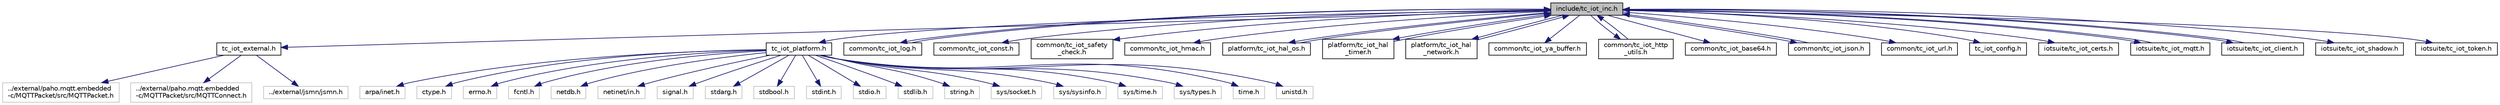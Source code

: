 digraph "include/tc_iot_inc.h"
{
  edge [fontname="Helvetica",fontsize="10",labelfontname="Helvetica",labelfontsize="10"];
  node [fontname="Helvetica",fontsize="10",shape=record];
  Node1 [label="include/tc_iot_inc.h",height=0.2,width=0.4,color="black", fillcolor="grey75", style="filled", fontcolor="black"];
  Node1 -> Node2 [color="midnightblue",fontsize="10",style="solid",fontname="Helvetica"];
  Node2 [label="tc_iot_external.h",height=0.2,width=0.4,color="black", fillcolor="white", style="filled",URL="$tc__iot__external_8h.html"];
  Node2 -> Node3 [color="midnightblue",fontsize="10",style="solid",fontname="Helvetica"];
  Node3 [label="../external/paho.mqtt.embedded\l-c/MQTTPacket/src/MQTTPacket.h",height=0.2,width=0.4,color="grey75", fillcolor="white", style="filled"];
  Node2 -> Node4 [color="midnightblue",fontsize="10",style="solid",fontname="Helvetica"];
  Node4 [label="../external/paho.mqtt.embedded\l-c/MQTTPacket/src/MQTTConnect.h",height=0.2,width=0.4,color="grey75", fillcolor="white", style="filled"];
  Node2 -> Node5 [color="midnightblue",fontsize="10",style="solid",fontname="Helvetica"];
  Node5 [label="../external/jsmn/jsmn.h",height=0.2,width=0.4,color="grey75", fillcolor="white", style="filled"];
  Node1 -> Node6 [color="midnightblue",fontsize="10",style="solid",fontname="Helvetica"];
  Node6 [label="tc_iot_platform.h",height=0.2,width=0.4,color="black", fillcolor="white", style="filled",URL="$tc__iot__platform_8h.html"];
  Node6 -> Node7 [color="midnightblue",fontsize="10",style="solid",fontname="Helvetica"];
  Node7 [label="arpa/inet.h",height=0.2,width=0.4,color="grey75", fillcolor="white", style="filled"];
  Node6 -> Node8 [color="midnightblue",fontsize="10",style="solid",fontname="Helvetica"];
  Node8 [label="ctype.h",height=0.2,width=0.4,color="grey75", fillcolor="white", style="filled"];
  Node6 -> Node9 [color="midnightblue",fontsize="10",style="solid",fontname="Helvetica"];
  Node9 [label="errno.h",height=0.2,width=0.4,color="grey75", fillcolor="white", style="filled"];
  Node6 -> Node10 [color="midnightblue",fontsize="10",style="solid",fontname="Helvetica"];
  Node10 [label="fcntl.h",height=0.2,width=0.4,color="grey75", fillcolor="white", style="filled"];
  Node6 -> Node11 [color="midnightblue",fontsize="10",style="solid",fontname="Helvetica"];
  Node11 [label="netdb.h",height=0.2,width=0.4,color="grey75", fillcolor="white", style="filled"];
  Node6 -> Node12 [color="midnightblue",fontsize="10",style="solid",fontname="Helvetica"];
  Node12 [label="netinet/in.h",height=0.2,width=0.4,color="grey75", fillcolor="white", style="filled"];
  Node6 -> Node13 [color="midnightblue",fontsize="10",style="solid",fontname="Helvetica"];
  Node13 [label="signal.h",height=0.2,width=0.4,color="grey75", fillcolor="white", style="filled"];
  Node6 -> Node14 [color="midnightblue",fontsize="10",style="solid",fontname="Helvetica"];
  Node14 [label="stdarg.h",height=0.2,width=0.4,color="grey75", fillcolor="white", style="filled"];
  Node6 -> Node15 [color="midnightblue",fontsize="10",style="solid",fontname="Helvetica"];
  Node15 [label="stdbool.h",height=0.2,width=0.4,color="grey75", fillcolor="white", style="filled"];
  Node6 -> Node16 [color="midnightblue",fontsize="10",style="solid",fontname="Helvetica"];
  Node16 [label="stdint.h",height=0.2,width=0.4,color="grey75", fillcolor="white", style="filled"];
  Node6 -> Node17 [color="midnightblue",fontsize="10",style="solid",fontname="Helvetica"];
  Node17 [label="stdio.h",height=0.2,width=0.4,color="grey75", fillcolor="white", style="filled"];
  Node6 -> Node18 [color="midnightblue",fontsize="10",style="solid",fontname="Helvetica"];
  Node18 [label="stdlib.h",height=0.2,width=0.4,color="grey75", fillcolor="white", style="filled"];
  Node6 -> Node19 [color="midnightblue",fontsize="10",style="solid",fontname="Helvetica"];
  Node19 [label="string.h",height=0.2,width=0.4,color="grey75", fillcolor="white", style="filled"];
  Node6 -> Node20 [color="midnightblue",fontsize="10",style="solid",fontname="Helvetica"];
  Node20 [label="sys/socket.h",height=0.2,width=0.4,color="grey75", fillcolor="white", style="filled"];
  Node6 -> Node21 [color="midnightblue",fontsize="10",style="solid",fontname="Helvetica"];
  Node21 [label="sys/sysinfo.h",height=0.2,width=0.4,color="grey75", fillcolor="white", style="filled"];
  Node6 -> Node22 [color="midnightblue",fontsize="10",style="solid",fontname="Helvetica"];
  Node22 [label="sys/time.h",height=0.2,width=0.4,color="grey75", fillcolor="white", style="filled"];
  Node6 -> Node23 [color="midnightblue",fontsize="10",style="solid",fontname="Helvetica"];
  Node23 [label="sys/types.h",height=0.2,width=0.4,color="grey75", fillcolor="white", style="filled"];
  Node6 -> Node24 [color="midnightblue",fontsize="10",style="solid",fontname="Helvetica"];
  Node24 [label="time.h",height=0.2,width=0.4,color="grey75", fillcolor="white", style="filled"];
  Node6 -> Node25 [color="midnightblue",fontsize="10",style="solid",fontname="Helvetica"];
  Node25 [label="unistd.h",height=0.2,width=0.4,color="grey75", fillcolor="white", style="filled"];
  Node1 -> Node26 [color="midnightblue",fontsize="10",style="solid",fontname="Helvetica"];
  Node26 [label="common/tc_iot_log.h",height=0.2,width=0.4,color="black", fillcolor="white", style="filled",URL="$tc__iot__log_8h.html"];
  Node26 -> Node1 [color="midnightblue",fontsize="10",style="solid",fontname="Helvetica"];
  Node1 -> Node27 [color="midnightblue",fontsize="10",style="solid",fontname="Helvetica"];
  Node27 [label="common/tc_iot_const.h",height=0.2,width=0.4,color="black", fillcolor="white", style="filled",URL="$tc__iot__const_8h.html"];
  Node1 -> Node28 [color="midnightblue",fontsize="10",style="solid",fontname="Helvetica"];
  Node28 [label="common/tc_iot_safety\l_check.h",height=0.2,width=0.4,color="black", fillcolor="white", style="filled",URL="$tc__iot__safety__check_8h.html"];
  Node1 -> Node29 [color="midnightblue",fontsize="10",style="solid",fontname="Helvetica"];
  Node29 [label="common/tc_iot_hmac.h",height=0.2,width=0.4,color="black", fillcolor="white", style="filled",URL="$tc__iot__hmac_8h.html"];
  Node1 -> Node30 [color="midnightblue",fontsize="10",style="solid",fontname="Helvetica"];
  Node30 [label="platform/tc_iot_hal_os.h",height=0.2,width=0.4,color="black", fillcolor="white", style="filled",URL="$tc__iot__hal__os_8h.html"];
  Node30 -> Node1 [color="midnightblue",fontsize="10",style="solid",fontname="Helvetica"];
  Node1 -> Node31 [color="midnightblue",fontsize="10",style="solid",fontname="Helvetica"];
  Node31 [label="platform/tc_iot_hal\l_timer.h",height=0.2,width=0.4,color="black", fillcolor="white", style="filled",URL="$tc__iot__hal__timer_8h.html"];
  Node31 -> Node1 [color="midnightblue",fontsize="10",style="solid",fontname="Helvetica"];
  Node1 -> Node32 [color="midnightblue",fontsize="10",style="solid",fontname="Helvetica"];
  Node32 [label="platform/tc_iot_hal\l_network.h",height=0.2,width=0.4,color="black", fillcolor="white", style="filled",URL="$tc__iot__hal__network_8h.html"];
  Node32 -> Node1 [color="midnightblue",fontsize="10",style="solid",fontname="Helvetica"];
  Node1 -> Node33 [color="midnightblue",fontsize="10",style="solid",fontname="Helvetica"];
  Node33 [label="common/tc_iot_ya_buffer.h",height=0.2,width=0.4,color="black", fillcolor="white", style="filled",URL="$tc__iot__ya__buffer_8h.html"];
  Node1 -> Node34 [color="midnightblue",fontsize="10",style="solid",fontname="Helvetica"];
  Node34 [label="common/tc_iot_http\l_utils.h",height=0.2,width=0.4,color="black", fillcolor="white", style="filled",URL="$tc__iot__http__utils_8h.html"];
  Node34 -> Node1 [color="midnightblue",fontsize="10",style="solid",fontname="Helvetica"];
  Node1 -> Node35 [color="midnightblue",fontsize="10",style="solid",fontname="Helvetica"];
  Node35 [label="common/tc_iot_base64.h",height=0.2,width=0.4,color="black", fillcolor="white", style="filled",URL="$tc__iot__base64_8h.html"];
  Node1 -> Node36 [color="midnightblue",fontsize="10",style="solid",fontname="Helvetica"];
  Node36 [label="common/tc_iot_json.h",height=0.2,width=0.4,color="black", fillcolor="white", style="filled",URL="$tc__iot__json_8h.html"];
  Node36 -> Node1 [color="midnightblue",fontsize="10",style="solid",fontname="Helvetica"];
  Node1 -> Node37 [color="midnightblue",fontsize="10",style="solid",fontname="Helvetica"];
  Node37 [label="common/tc_iot_url.h",height=0.2,width=0.4,color="black", fillcolor="white", style="filled",URL="$tc__iot__url_8h.html"];
  Node1 -> Node38 [color="midnightblue",fontsize="10",style="solid",fontname="Helvetica"];
  Node38 [label="tc_iot_config.h",height=0.2,width=0.4,color="black", fillcolor="white", style="filled",URL="$tc__iot__config_8h.html"];
  Node1 -> Node39 [color="midnightblue",fontsize="10",style="solid",fontname="Helvetica"];
  Node39 [label="iotsuite/tc_iot_certs.h",height=0.2,width=0.4,color="black", fillcolor="white", style="filled",URL="$tc__iot__certs_8h.html"];
  Node1 -> Node40 [color="midnightblue",fontsize="10",style="solid",fontname="Helvetica"];
  Node40 [label="iotsuite/tc_iot_mqtt.h",height=0.2,width=0.4,color="black", fillcolor="white", style="filled",URL="$tc__iot__mqtt_8h.html"];
  Node40 -> Node1 [color="midnightblue",fontsize="10",style="solid",fontname="Helvetica"];
  Node1 -> Node41 [color="midnightblue",fontsize="10",style="solid",fontname="Helvetica"];
  Node41 [label="iotsuite/tc_iot_client.h",height=0.2,width=0.4,color="black", fillcolor="white", style="filled",URL="$tc__iot__client_8h.html"];
  Node41 -> Node1 [color="midnightblue",fontsize="10",style="solid",fontname="Helvetica"];
  Node1 -> Node42 [color="midnightblue",fontsize="10",style="solid",fontname="Helvetica"];
  Node42 [label="iotsuite/tc_iot_shadow.h",height=0.2,width=0.4,color="black", fillcolor="white", style="filled",URL="$tc__iot__shadow_8h.html"];
  Node1 -> Node43 [color="midnightblue",fontsize="10",style="solid",fontname="Helvetica"];
  Node43 [label="iotsuite/tc_iot_token.h",height=0.2,width=0.4,color="black", fillcolor="white", style="filled",URL="$tc__iot__token_8h.html"];
}
